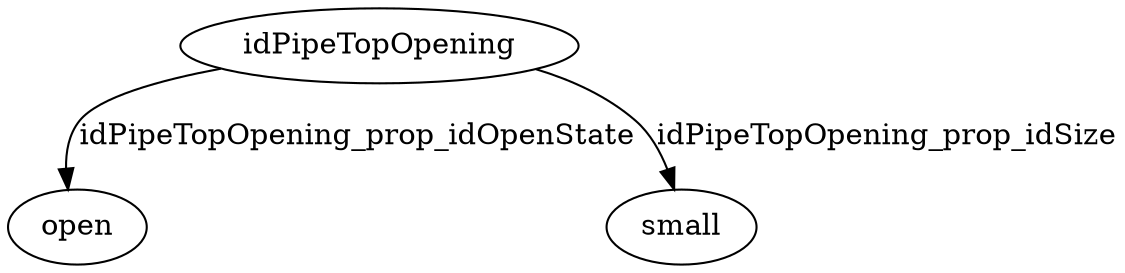 strict digraph  {
idPipeTopOpening [node_type=entity_node, root=root];
open;
small;
idPipeTopOpening -> open  [edge_type=property, label=idPipeTopOpening_prop_idOpenState];
idPipeTopOpening -> small  [edge_type=property, label=idPipeTopOpening_prop_idSize];
}
